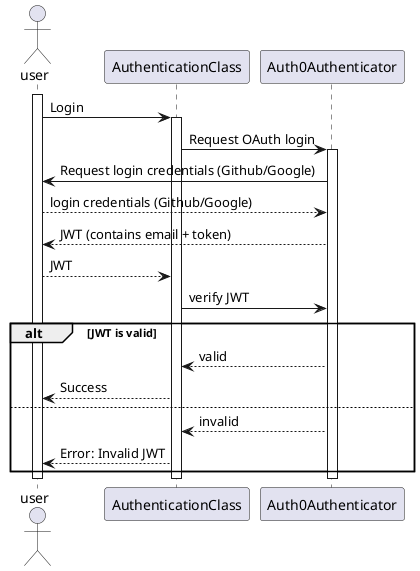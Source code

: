 
@startuml

actor user

participant AuthenticationClass as a
participant Auth0Authenticator as auth0

activate user
        user -> a: Login
        activate a
                a -> auth0: Request OAuth login
                activate auth0
                        auth0 -> user: Request login credentials (Github/Google)
                        user --> auth0: login credentials (Github/Google)
                        auth0 --> user: JWT (contains email + token)
                        user --> a: JWT
                        a -> auth0: verify JWT
                        alt JWT is valid
                                auth0 --> a: valid
                                a --> user: Success
                        else
                                auth0 --> a: invalid
                                a --> user: Error: Invalid JWT
                        end

                deactivate auth0
                deactivate a
deactivate user






@enduml
